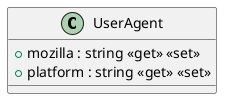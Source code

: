 @startuml
class UserAgent {
    + mozilla : string <<get>> <<set>>
    + platform : string <<get>> <<set>>
}
@enduml
